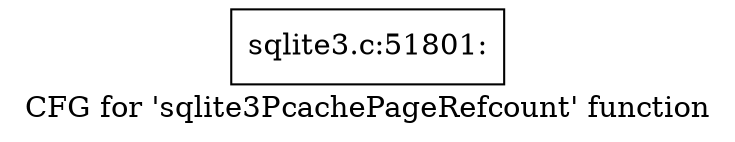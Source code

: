 digraph "CFG for 'sqlite3PcachePageRefcount' function" {
	label="CFG for 'sqlite3PcachePageRefcount' function";

	Node0x55c0f7539d60 [shape=record,label="{sqlite3.c:51801:}"];
}
